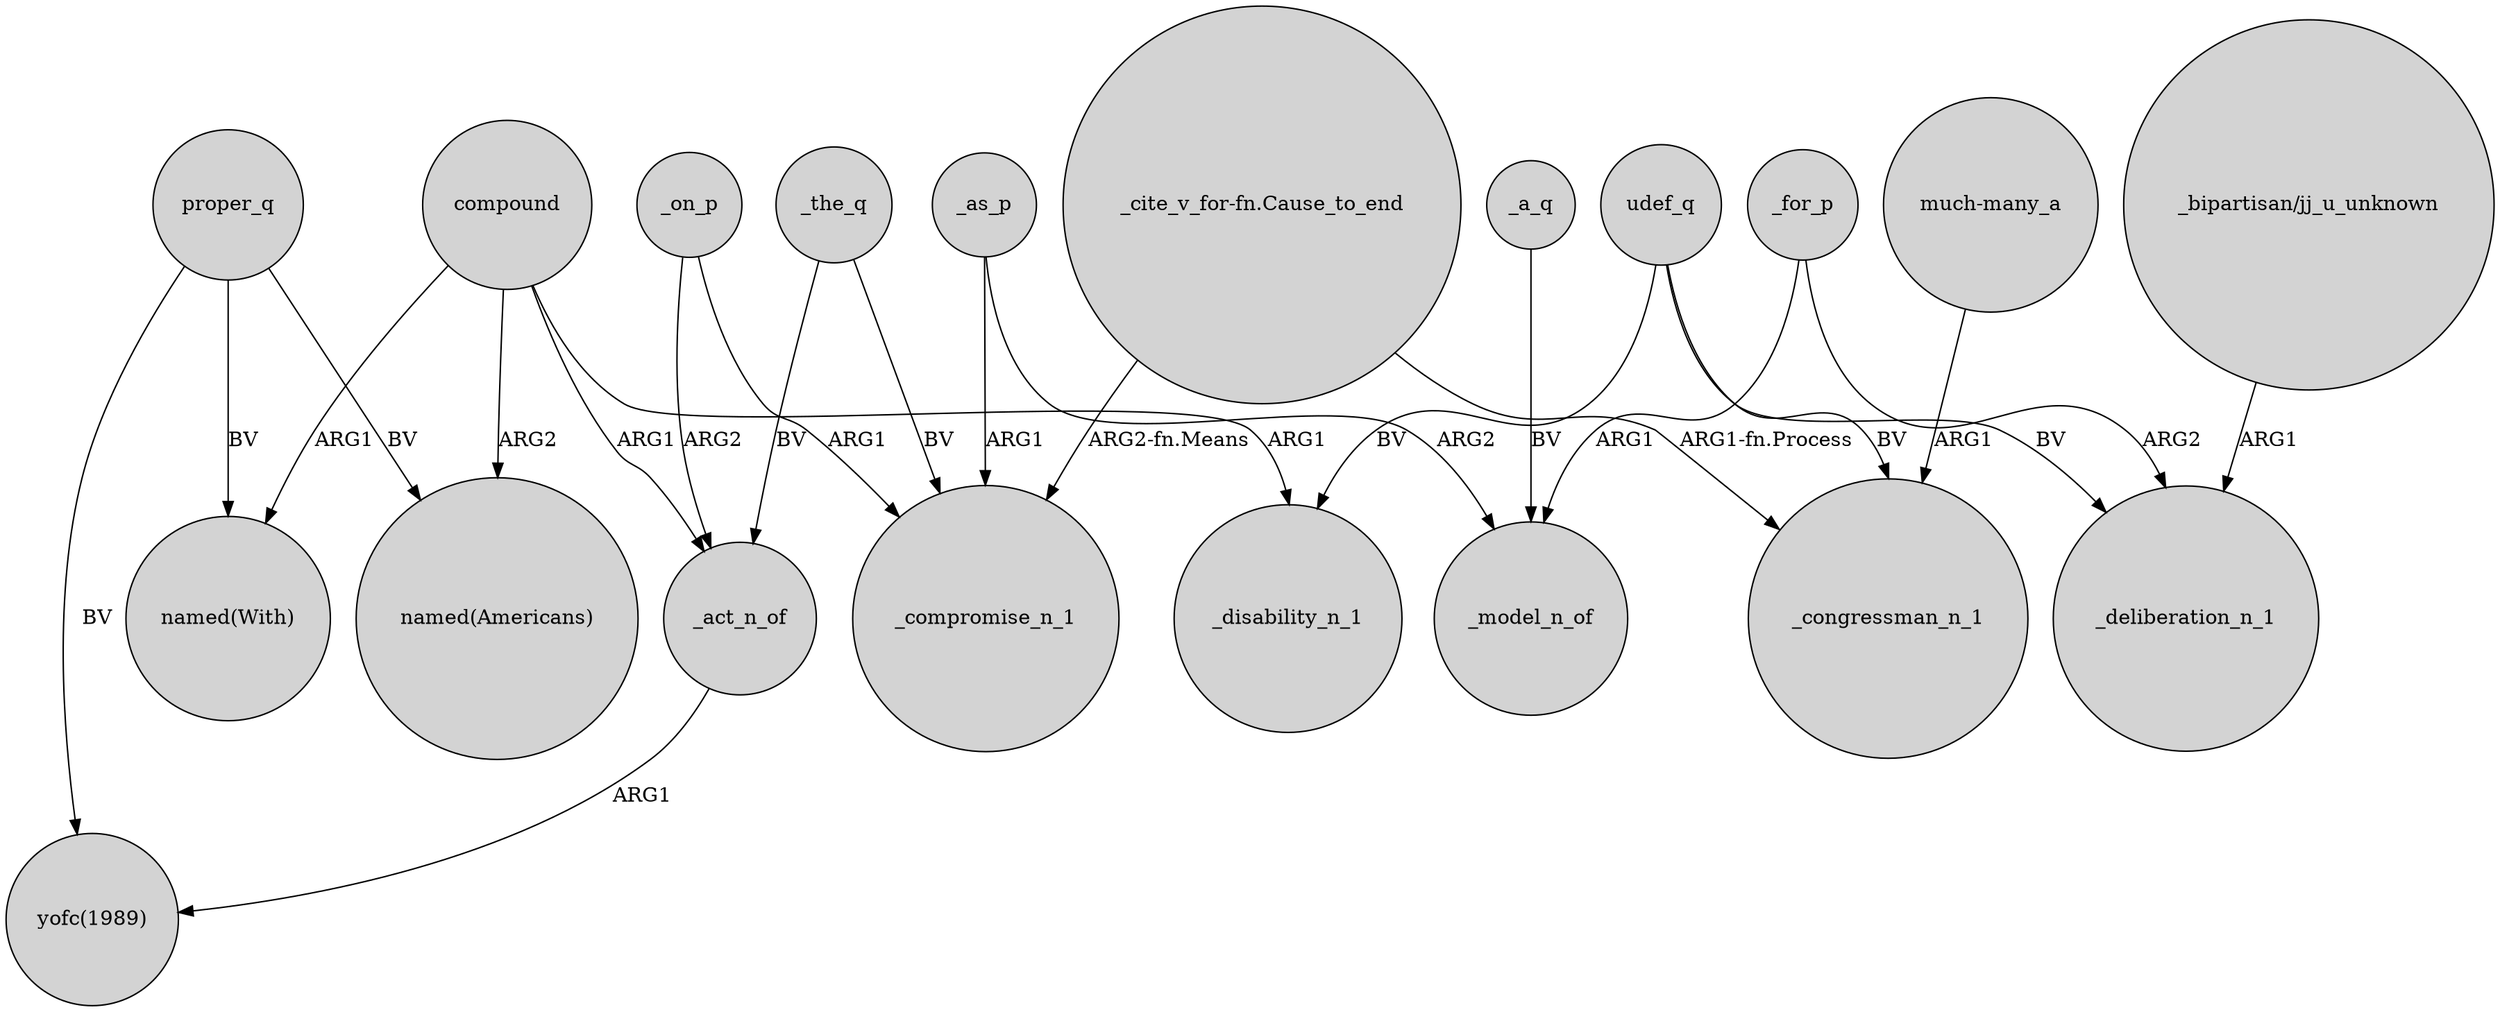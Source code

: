 digraph {
	node [shape=circle style=filled]
	_for_p -> _model_n_of [label=ARG1]
	compound -> "named(With)" [label=ARG1]
	proper_q -> "named(With)" [label=BV]
	proper_q -> "named(Americans)" [label=BV]
	compound -> _disability_n_1 [label=ARG1]
	udef_q -> _deliberation_n_1 [label=BV]
	_as_p -> _compromise_n_1 [label=ARG1]
	_a_q -> _model_n_of [label=BV]
	compound -> _act_n_of [label=ARG1]
	_the_q -> _compromise_n_1 [label=BV]
	_act_n_of -> "yofc(1989)" [label=ARG1]
	udef_q -> _disability_n_1 [label=BV]
	"_cite_v_for-fn.Cause_to_end" -> _congressman_n_1 [label="ARG1-fn.Process"]
	_on_p -> _act_n_of [label=ARG2]
	compound -> "named(Americans)" [label=ARG2]
	proper_q -> "yofc(1989)" [label=BV]
	_on_p -> _compromise_n_1 [label=ARG1]
	udef_q -> _congressman_n_1 [label=BV]
	"_bipartisan/jj_u_unknown" -> _deliberation_n_1 [label=ARG1]
	"much-many_a" -> _congressman_n_1 [label=ARG1]
	_as_p -> _model_n_of [label=ARG2]
	_for_p -> _deliberation_n_1 [label=ARG2]
	_the_q -> _act_n_of [label=BV]
	"_cite_v_for-fn.Cause_to_end" -> _compromise_n_1 [label="ARG2-fn.Means"]
}
